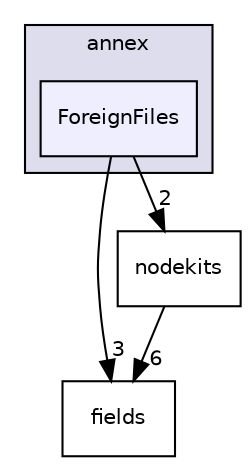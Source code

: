 digraph "include/Inventor/annex/ForeignFiles" {
  compound=true
  node [ fontsize="10", fontname="Helvetica"];
  edge [ labelfontsize="10", labelfontname="Helvetica"];
  subgraph clusterdir_7eabc74ee96f78b1d9e65fb468addeca {
    graph [ bgcolor="#ddddee", pencolor="black", label="annex" fontname="Helvetica", fontsize="10", URL="dir_7eabc74ee96f78b1d9e65fb468addeca.html"]
  dir_caec12244975a488127e466c24aaa600 [shape=box, label="ForeignFiles", style="filled", fillcolor="#eeeeff", pencolor="black", URL="dir_caec12244975a488127e466c24aaa600.html"];
  }
  dir_3a848b90e1404780a5d06bb25bf974e3 [shape=box label="fields" URL="dir_3a848b90e1404780a5d06bb25bf974e3.html"];
  dir_9a2009052589fb2a7456603853aac0dd [shape=box label="nodekits" URL="dir_9a2009052589fb2a7456603853aac0dd.html"];
  dir_caec12244975a488127e466c24aaa600->dir_3a848b90e1404780a5d06bb25bf974e3 [headlabel="3", labeldistance=1.5 headhref="dir_000004_000031.html"];
  dir_caec12244975a488127e466c24aaa600->dir_9a2009052589fb2a7456603853aac0dd [headlabel="2", labeldistance=1.5 headhref="dir_000004_000037.html"];
  dir_9a2009052589fb2a7456603853aac0dd->dir_3a848b90e1404780a5d06bb25bf974e3 [headlabel="6", labeldistance=1.5 headhref="dir_000037_000031.html"];
}
